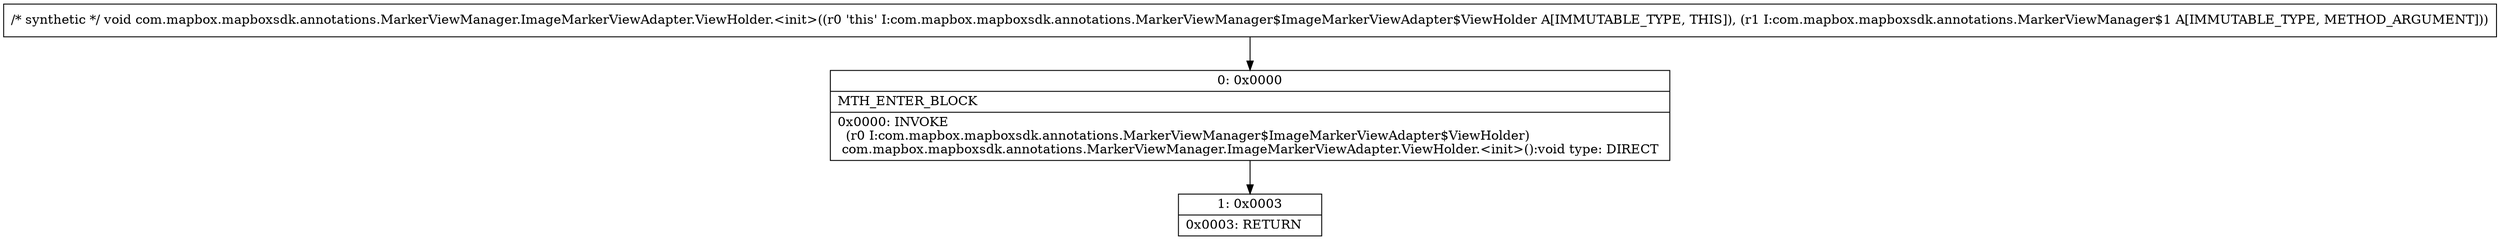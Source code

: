 digraph "CFG forcom.mapbox.mapboxsdk.annotations.MarkerViewManager.ImageMarkerViewAdapter.ViewHolder.\<init\>(Lcom\/mapbox\/mapboxsdk\/annotations\/MarkerViewManager$1;)V" {
Node_0 [shape=record,label="{0\:\ 0x0000|MTH_ENTER_BLOCK\l|0x0000: INVOKE  \l  (r0 I:com.mapbox.mapboxsdk.annotations.MarkerViewManager$ImageMarkerViewAdapter$ViewHolder)\l com.mapbox.mapboxsdk.annotations.MarkerViewManager.ImageMarkerViewAdapter.ViewHolder.\<init\>():void type: DIRECT \l}"];
Node_1 [shape=record,label="{1\:\ 0x0003|0x0003: RETURN   \l}"];
MethodNode[shape=record,label="{\/* synthetic *\/ void com.mapbox.mapboxsdk.annotations.MarkerViewManager.ImageMarkerViewAdapter.ViewHolder.\<init\>((r0 'this' I:com.mapbox.mapboxsdk.annotations.MarkerViewManager$ImageMarkerViewAdapter$ViewHolder A[IMMUTABLE_TYPE, THIS]), (r1 I:com.mapbox.mapboxsdk.annotations.MarkerViewManager$1 A[IMMUTABLE_TYPE, METHOD_ARGUMENT])) }"];
MethodNode -> Node_0;
Node_0 -> Node_1;
}


